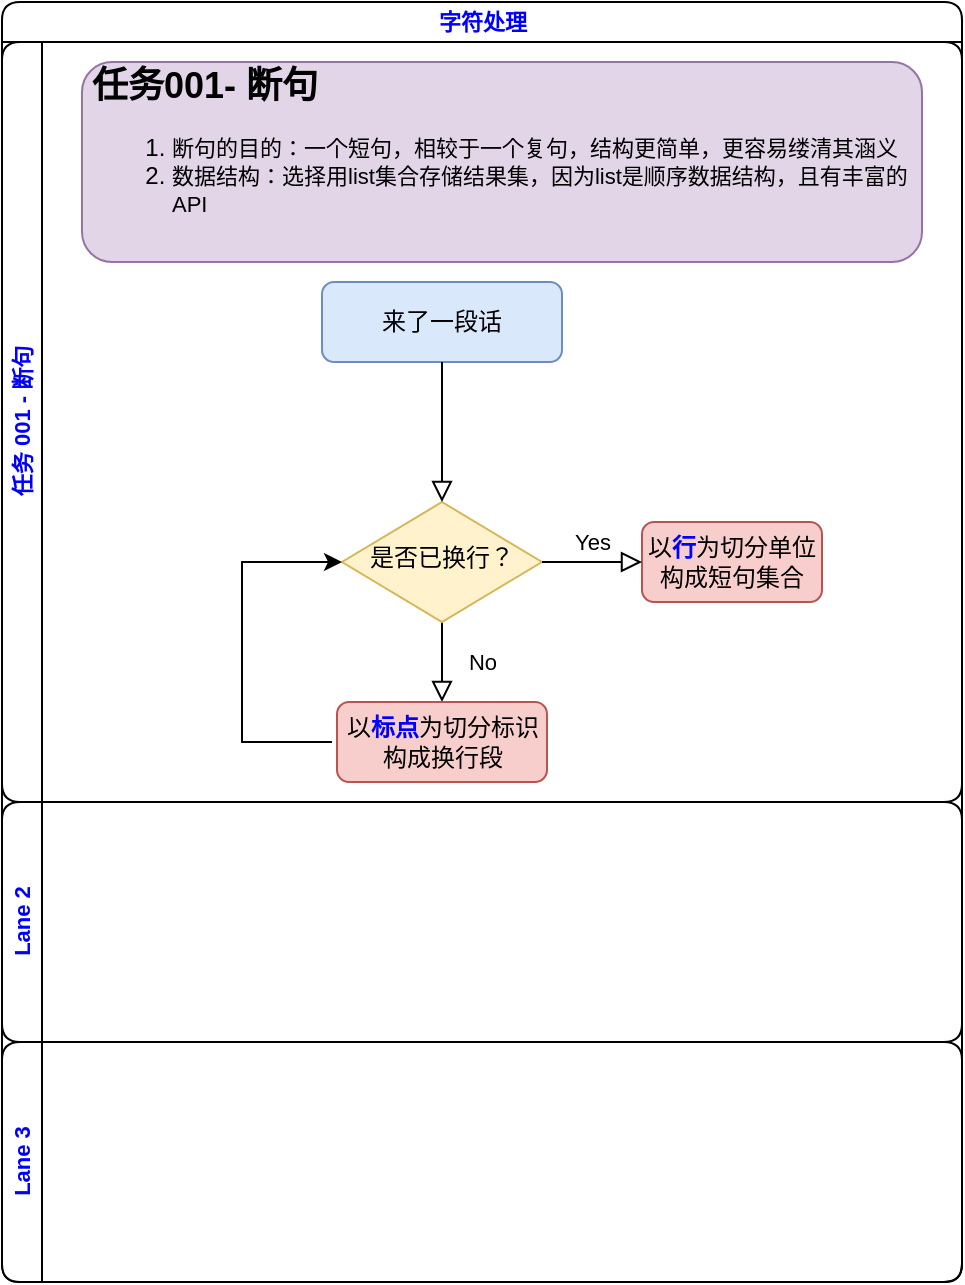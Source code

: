 <mxfile version="20.6.0" type="github">
  <diagram id="C5RBs43oDa-KdzZeNtuy" name="Page-1">
    <mxGraphModel dx="1422" dy="754" grid="1" gridSize="10" guides="1" tooltips="1" connect="1" arrows="1" fold="1" page="1" pageScale="1" pageWidth="827" pageHeight="1169" math="0" shadow="0">
      <root>
        <mxCell id="WIyWlLk6GJQsqaUBKTNV-0" />
        <mxCell id="WIyWlLk6GJQsqaUBKTNV-1" parent="WIyWlLk6GJQsqaUBKTNV-0" />
        <mxCell id="cL1KN3lu_xGNWIJt1N6J-5" value="字符处理" style="swimlane;childLayout=stackLayout;resizeParent=1;resizeParentMax=0;horizontal=1;startSize=20;horizontalStack=0;html=1;rounded=1;shadow=0;glass=0;sketch=0;fontSize=11;fontColor=#0000FF;" vertex="1" parent="WIyWlLk6GJQsqaUBKTNV-1">
          <mxGeometry x="30" y="20" width="480" height="640" as="geometry" />
        </mxCell>
        <mxCell id="cL1KN3lu_xGNWIJt1N6J-6" value="任务 001 - 断句" style="swimlane;startSize=20;horizontal=0;html=1;rounded=1;shadow=0;glass=0;sketch=0;fontSize=11;fontColor=#0000FF;" vertex="1" parent="cL1KN3lu_xGNWIJt1N6J-5">
          <mxGeometry y="20" width="480" height="380" as="geometry">
            <mxRectangle y="20" width="480" height="30" as="alternateBounds" />
          </mxGeometry>
        </mxCell>
        <mxCell id="cL1KN3lu_xGNWIJt1N6J-2" value="&lt;h1 style=&quot;font-size: 18px;&quot;&gt;&lt;font style=&quot;font-size: 18px;&quot;&gt;任务001- 断句&lt;/font&gt;&lt;/h1&gt;&lt;div&gt;&lt;ol&gt;&lt;li&gt;&lt;font style=&quot;font-size: 11px;&quot;&gt;断句的目的：一个短句，相较于一个复句，结构更简单，更容易缕清其涵义&lt;/font&gt;&lt;/li&gt;&lt;li&gt;&lt;font style=&quot;font-size: 11px;&quot;&gt;数据结构：选择用list集合存储结果集，因为list是顺序数据结构，且有丰富的API&lt;/font&gt;&lt;/li&gt;&lt;/ol&gt;&lt;/div&gt;&lt;br&gt;&lt;br style=&quot;font-size: 18px;&quot;&gt;&lt;p&gt;&lt;/p&gt;" style="text;html=1;strokeColor=#9673a6;fillColor=#e1d5e7;spacing=5;spacingTop=-20;whiteSpace=wrap;overflow=hidden;rounded=1;glass=0;shadow=0;sketch=0;" vertex="1" parent="cL1KN3lu_xGNWIJt1N6J-6">
          <mxGeometry x="40" y="10" width="420" height="100" as="geometry" />
        </mxCell>
        <mxCell id="WIyWlLk6GJQsqaUBKTNV-3" value="来了一段话" style="rounded=1;whiteSpace=wrap;html=1;fontSize=12;glass=0;strokeWidth=1;shadow=0;fillColor=#dae8fc;strokeColor=#6c8ebf;" parent="cL1KN3lu_xGNWIJt1N6J-6" vertex="1">
          <mxGeometry x="160" y="120" width="120" height="40" as="geometry" />
        </mxCell>
        <mxCell id="WIyWlLk6GJQsqaUBKTNV-4" value="No" style="rounded=0;html=1;jettySize=auto;orthogonalLoop=1;fontSize=11;endArrow=block;endFill=0;endSize=8;strokeWidth=1;shadow=0;labelBackgroundColor=none;edgeStyle=orthogonalEdgeStyle;" parent="cL1KN3lu_xGNWIJt1N6J-6" source="WIyWlLk6GJQsqaUBKTNV-6" edge="1">
          <mxGeometry y="20" relative="1" as="geometry">
            <mxPoint as="offset" />
            <mxPoint x="220" y="330" as="targetPoint" />
          </mxGeometry>
        </mxCell>
        <mxCell id="WIyWlLk6GJQsqaUBKTNV-6" value="是否已换行？" style="rhombus;whiteSpace=wrap;html=1;shadow=0;fontFamily=Helvetica;fontSize=12;align=center;strokeWidth=1;spacing=6;spacingTop=-4;fillColor=#fff2cc;strokeColor=#d6b656;" parent="cL1KN3lu_xGNWIJt1N6J-6" vertex="1">
          <mxGeometry x="170" y="230" width="100" height="60" as="geometry" />
        </mxCell>
        <mxCell id="WIyWlLk6GJQsqaUBKTNV-2" value="" style="rounded=0;html=1;jettySize=auto;orthogonalLoop=1;fontSize=11;endArrow=block;endFill=0;endSize=8;strokeWidth=1;shadow=0;labelBackgroundColor=none;edgeStyle=orthogonalEdgeStyle;" parent="cL1KN3lu_xGNWIJt1N6J-6" source="WIyWlLk6GJQsqaUBKTNV-3" target="WIyWlLk6GJQsqaUBKTNV-6" edge="1">
          <mxGeometry relative="1" as="geometry" />
        </mxCell>
        <mxCell id="WIyWlLk6GJQsqaUBKTNV-7" value="以&lt;font color=&quot;#0000ff&quot;&gt;&lt;b&gt;行&lt;/b&gt;&lt;/font&gt;为切分单位构成短句集合" style="rounded=1;whiteSpace=wrap;html=1;fontSize=12;glass=0;strokeWidth=1;shadow=0;fillColor=#f8cecc;strokeColor=#b85450;" parent="cL1KN3lu_xGNWIJt1N6J-6" vertex="1">
          <mxGeometry x="320" y="240" width="90" height="40" as="geometry" />
        </mxCell>
        <mxCell id="WIyWlLk6GJQsqaUBKTNV-5" value="Yes" style="edgeStyle=orthogonalEdgeStyle;rounded=0;html=1;jettySize=auto;orthogonalLoop=1;fontSize=11;endArrow=block;endFill=0;endSize=8;strokeWidth=1;shadow=0;labelBackgroundColor=none;" parent="cL1KN3lu_xGNWIJt1N6J-6" source="WIyWlLk6GJQsqaUBKTNV-6" target="WIyWlLk6GJQsqaUBKTNV-7" edge="1">
          <mxGeometry y="10" relative="1" as="geometry">
            <mxPoint as="offset" />
          </mxGeometry>
        </mxCell>
        <mxCell id="cL1KN3lu_xGNWIJt1N6J-1" value="" style="endArrow=classic;html=1;rounded=0;exitX=0;exitY=0.5;exitDx=0;exitDy=0;entryX=0;entryY=0.5;entryDx=0;entryDy=0;" edge="1" parent="cL1KN3lu_xGNWIJt1N6J-6" target="WIyWlLk6GJQsqaUBKTNV-6">
          <mxGeometry width="50" height="50" relative="1" as="geometry">
            <mxPoint x="165" y="350" as="sourcePoint" />
            <mxPoint x="80" y="190" as="targetPoint" />
            <Array as="points">
              <mxPoint x="120" y="350" />
              <mxPoint x="120" y="260" />
            </Array>
          </mxGeometry>
        </mxCell>
        <mxCell id="cL1KN3lu_xGNWIJt1N6J-4" value="" style="shape=image;html=1;verticalAlign=top;verticalLabelPosition=bottom;labelBackgroundColor=#ffffff;imageAspect=0;aspect=fixed;image=https://cdn3.iconfinder.com/data/icons/music-player-controls-3/100/music_repeat_loop_again_circle_arrow_blue-128.png;rounded=1;shadow=0;glass=0;sketch=0;fontSize=11;fontColor=#0000FF;" vertex="1" parent="cL1KN3lu_xGNWIJt1N6J-6">
          <mxGeometry x="110" y="265" width="70" height="70" as="geometry" />
        </mxCell>
        <mxCell id="cL1KN3lu_xGNWIJt1N6J-0" value="以&lt;b&gt;&lt;font color=&quot;#0000ff&quot;&gt;标点&lt;/font&gt;&lt;/b&gt;为切分标识构成换行段" style="rounded=1;whiteSpace=wrap;html=1;fontSize=12;glass=0;strokeWidth=1;shadow=0;fillColor=#f8cecc;strokeColor=#b85450;" vertex="1" parent="cL1KN3lu_xGNWIJt1N6J-6">
          <mxGeometry x="167.5" y="330" width="105" height="40" as="geometry" />
        </mxCell>
        <mxCell id="cL1KN3lu_xGNWIJt1N6J-7" value="Lane 2" style="swimlane;startSize=20;horizontal=0;html=1;rounded=1;shadow=0;glass=0;sketch=0;fontSize=11;fontColor=#0000FF;" vertex="1" parent="cL1KN3lu_xGNWIJt1N6J-5">
          <mxGeometry y="400" width="480" height="120" as="geometry" />
        </mxCell>
        <mxCell id="cL1KN3lu_xGNWIJt1N6J-8" value="Lane 3" style="swimlane;startSize=20;horizontal=0;html=1;rounded=1;shadow=0;glass=0;sketch=0;fontSize=11;fontColor=#0000FF;" vertex="1" parent="cL1KN3lu_xGNWIJt1N6J-5">
          <mxGeometry y="520" width="480" height="120" as="geometry" />
        </mxCell>
      </root>
    </mxGraphModel>
  </diagram>
</mxfile>

